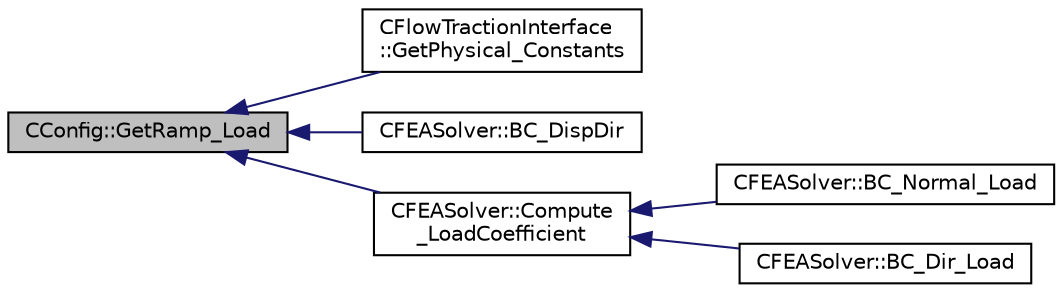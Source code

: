 digraph "CConfig::GetRamp_Load"
{
  edge [fontname="Helvetica",fontsize="10",labelfontname="Helvetica",labelfontsize="10"];
  node [fontname="Helvetica",fontsize="10",shape=record];
  rankdir="LR";
  Node10699 [label="CConfig::GetRamp_Load",height=0.2,width=0.4,color="black", fillcolor="grey75", style="filled", fontcolor="black"];
  Node10699 -> Node10700 [dir="back",color="midnightblue",fontsize="10",style="solid",fontname="Helvetica"];
  Node10700 [label="CFlowTractionInterface\l::GetPhysical_Constants",height=0.2,width=0.4,color="black", fillcolor="white", style="filled",URL="$class_c_flow_traction_interface.html#aafa127e881db06c11da0b57dd5acca43",tooltip="Retrieve some constants needed for the calculations. "];
  Node10699 -> Node10701 [dir="back",color="midnightblue",fontsize="10",style="solid",fontname="Helvetica"];
  Node10701 [label="CFEASolver::BC_DispDir",height=0.2,width=0.4,color="black", fillcolor="white", style="filled",URL="$class_c_f_e_a_solver.html#a7c83ecc3e9034aa5aa06c52c90595b0b",tooltip="A virtual member. "];
  Node10699 -> Node10702 [dir="back",color="midnightblue",fontsize="10",style="solid",fontname="Helvetica"];
  Node10702 [label="CFEASolver::Compute\l_LoadCoefficient",height=0.2,width=0.4,color="black", fillcolor="white", style="filled",URL="$class_c_f_e_a_solver.html#a6ac1e4e9ada22885cf892806b2d83cfc",tooltip="Get multiplier for loads. "];
  Node10702 -> Node10703 [dir="back",color="midnightblue",fontsize="10",style="solid",fontname="Helvetica"];
  Node10703 [label="CFEASolver::BC_Normal_Load",height=0.2,width=0.4,color="black", fillcolor="white", style="filled",URL="$class_c_f_e_a_solver.html#a6abeef6edeba15200a17fea8416112d9",tooltip="Impose a load boundary condition normal to the boundary. "];
  Node10702 -> Node10704 [dir="back",color="midnightblue",fontsize="10",style="solid",fontname="Helvetica"];
  Node10704 [label="CFEASolver::BC_Dir_Load",height=0.2,width=0.4,color="black", fillcolor="white", style="filled",URL="$class_c_f_e_a_solver.html#ad9960f4e57e45967479d50e45c28c44c",tooltip="Impose a load boundary condition in cartesian coordinates. "];
}

